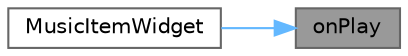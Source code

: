 digraph "onPlay"
{
 // LATEX_PDF_SIZE
  bgcolor="transparent";
  edge [fontname=Helvetica,fontsize=10,labelfontname=Helvetica,labelfontsize=10];
  node [fontname=Helvetica,fontsize=10,shape=box,height=0.2,width=0.4];
  rankdir="RL";
  Node1 [id="Node000001",label="onPlay",height=0.2,width=0.4,color="gray40", fillcolor="grey60", style="filled", fontcolor="black",tooltip="播放菜单项处理"];
  Node1 -> Node2 [id="edge1_Node000001_Node000002",dir="back",color="steelblue1",style="solid",tooltip=" "];
  Node2 [id="Node000002",label="MusicItemWidget",height=0.2,width=0.4,color="grey40", fillcolor="white", style="filled",URL="$class_music_item_widget.html#a25d0faf4d08a1a383154e48f122db1dd",tooltip="构造函数，初始化音乐条目控件"];
}
